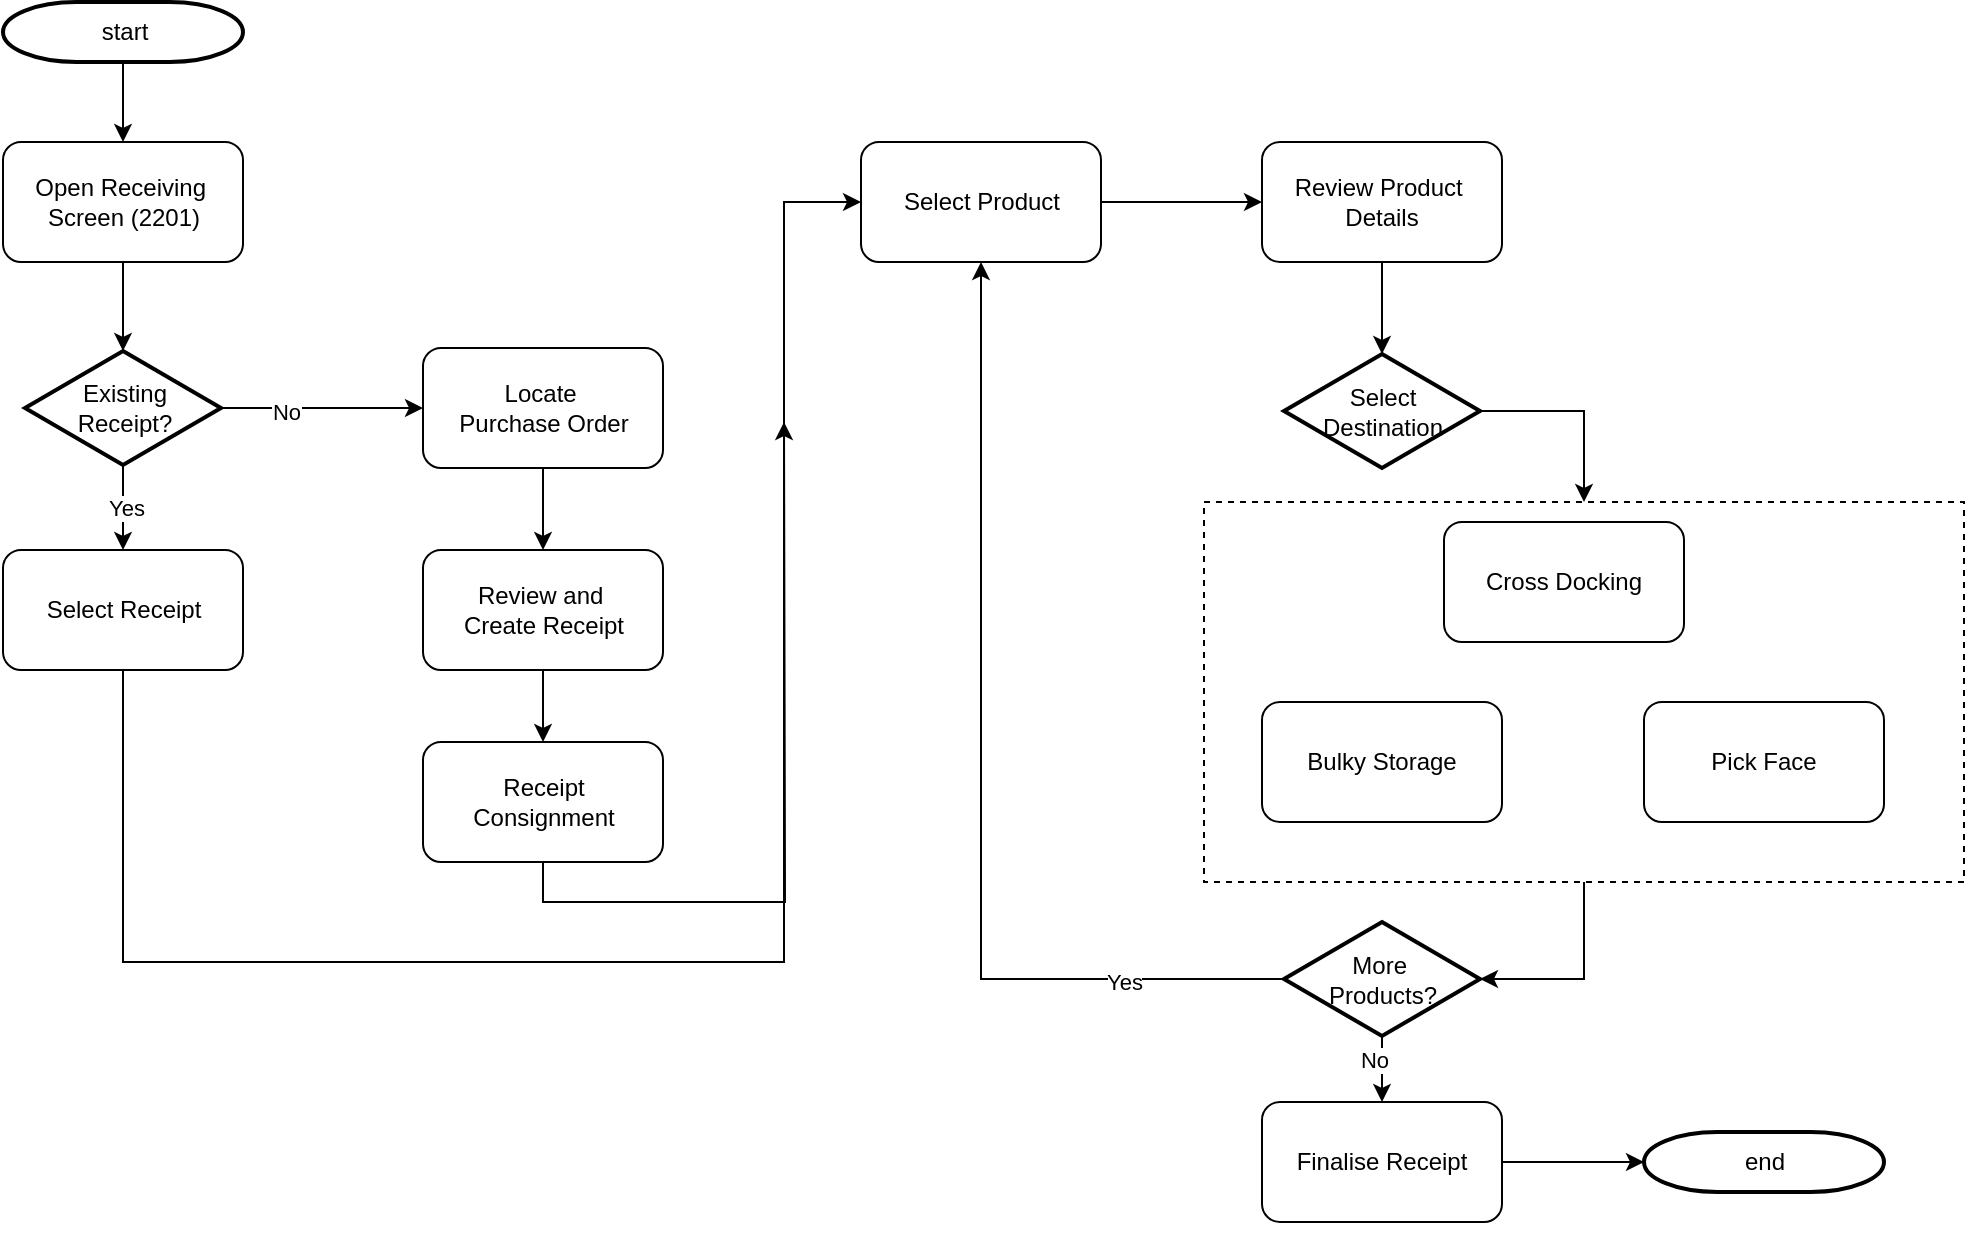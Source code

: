 <mxfile version="25.0.3">
  <diagram id="6a731a19-8d31-9384-78a2-239565b7b9f0" name="Page-1">
    <mxGraphModel dx="2074" dy="1132" grid="1" gridSize="10" guides="1" tooltips="1" connect="1" arrows="1" fold="1" page="1" pageScale="1" pageWidth="1169" pageHeight="827" background="none" math="0" shadow="0">
      <root>
        <mxCell id="0" />
        <mxCell id="1" parent="0" />
        <mxCell id="FllbzKFlJK6ehd7ZULbo-95" value="" style="edgeStyle=orthogonalEdgeStyle;rounded=0;orthogonalLoop=1;jettySize=auto;html=1;" edge="1" parent="1" source="2" target="FllbzKFlJK6ehd7ZULbo-77">
          <mxGeometry relative="1" as="geometry" />
        </mxCell>
        <mxCell id="2" value="start" style="shape=mxgraph.flowchart.terminator;strokeWidth=2;gradientColor=none;gradientDirection=north;fontStyle=0;html=1;" parent="1" vertex="1">
          <mxGeometry x="59.5" y="60" width="120" height="30" as="geometry" />
        </mxCell>
        <mxCell id="FllbzKFlJK6ehd7ZULbo-97" value="" style="edgeStyle=orthogonalEdgeStyle;rounded=0;orthogonalLoop=1;jettySize=auto;html=1;" edge="1" parent="1" source="FllbzKFlJK6ehd7ZULbo-56" target="FllbzKFlJK6ehd7ZULbo-81">
          <mxGeometry relative="1" as="geometry" />
        </mxCell>
        <mxCell id="FllbzKFlJK6ehd7ZULbo-119" value="Yes" style="edgeLabel;html=1;align=center;verticalAlign=middle;resizable=0;points=[];" vertex="1" connectable="0" parent="FllbzKFlJK6ehd7ZULbo-97">
          <mxGeometry x="-0.035" y="1" relative="1" as="geometry">
            <mxPoint y="1" as="offset" />
          </mxGeometry>
        </mxCell>
        <mxCell id="FllbzKFlJK6ehd7ZULbo-98" value="" style="edgeStyle=orthogonalEdgeStyle;rounded=0;orthogonalLoop=1;jettySize=auto;html=1;" edge="1" parent="1" source="FllbzKFlJK6ehd7ZULbo-56" target="FllbzKFlJK6ehd7ZULbo-80">
          <mxGeometry relative="1" as="geometry" />
        </mxCell>
        <mxCell id="FllbzKFlJK6ehd7ZULbo-118" value="No" style="edgeLabel;html=1;align=center;verticalAlign=middle;resizable=0;points=[];" vertex="1" connectable="0" parent="FllbzKFlJK6ehd7ZULbo-98">
          <mxGeometry x="-0.356" y="-2" relative="1" as="geometry">
            <mxPoint as="offset" />
          </mxGeometry>
        </mxCell>
        <mxCell id="FllbzKFlJK6ehd7ZULbo-56" value="Existing&lt;div&gt;Receipt?&lt;/div&gt;" style="shape=mxgraph.flowchart.decision;strokeWidth=2;gradientColor=none;gradientDirection=north;fontStyle=0;html=1;" vertex="1" parent="1">
          <mxGeometry x="70.5" y="234.5" width="98" height="57" as="geometry" />
        </mxCell>
        <mxCell id="FllbzKFlJK6ehd7ZULbo-113" style="edgeStyle=orthogonalEdgeStyle;rounded=0;orthogonalLoop=1;jettySize=auto;html=1;exitX=1;exitY=0.5;exitDx=0;exitDy=0;exitPerimeter=0;" edge="1" parent="1" source="FllbzKFlJK6ehd7ZULbo-64" target="FllbzKFlJK6ehd7ZULbo-112">
          <mxGeometry relative="1" as="geometry" />
        </mxCell>
        <mxCell id="FllbzKFlJK6ehd7ZULbo-64" value="Select&lt;div&gt;Destination&lt;/div&gt;" style="shape=mxgraph.flowchart.decision;strokeWidth=2;gradientColor=none;gradientDirection=north;fontStyle=0;html=1;" vertex="1" parent="1">
          <mxGeometry x="700" y="236" width="98" height="57" as="geometry" />
        </mxCell>
        <mxCell id="FllbzKFlJK6ehd7ZULbo-71" value="end" style="shape=mxgraph.flowchart.terminator;strokeWidth=2;gradientColor=none;gradientDirection=north;fontStyle=0;html=1;" vertex="1" parent="1">
          <mxGeometry x="880" y="625" width="120" height="30" as="geometry" />
        </mxCell>
        <mxCell id="FllbzKFlJK6ehd7ZULbo-96" value="" style="edgeStyle=orthogonalEdgeStyle;rounded=0;orthogonalLoop=1;jettySize=auto;html=1;" edge="1" parent="1" source="FllbzKFlJK6ehd7ZULbo-77" target="FllbzKFlJK6ehd7ZULbo-56">
          <mxGeometry relative="1" as="geometry" />
        </mxCell>
        <mxCell id="FllbzKFlJK6ehd7ZULbo-77" value="&lt;span style=&quot;text-wrap-mode: nowrap;&quot;&gt;Open Receiving&amp;nbsp;&lt;/span&gt;&lt;div style=&quot;text-wrap-mode: nowrap;&quot;&gt;Screen (2201)&lt;/div&gt;" style="rounded=1;whiteSpace=wrap;html=1;" vertex="1" parent="1">
          <mxGeometry x="59.5" y="130" width="120" height="60" as="geometry" />
        </mxCell>
        <mxCell id="FllbzKFlJK6ehd7ZULbo-107" style="edgeStyle=orthogonalEdgeStyle;rounded=0;orthogonalLoop=1;jettySize=auto;html=1;exitX=0.5;exitY=1;exitDx=0;exitDy=0;" edge="1" parent="1" source="FllbzKFlJK6ehd7ZULbo-78">
          <mxGeometry relative="1" as="geometry">
            <mxPoint x="450" y="270" as="targetPoint" />
          </mxGeometry>
        </mxCell>
        <mxCell id="FllbzKFlJK6ehd7ZULbo-78" value="&lt;span style=&quot;text-wrap-mode: nowrap;&quot;&gt;Receipt&lt;/span&gt;&lt;div style=&quot;text-wrap-mode: nowrap;&quot;&gt;Consignment&lt;/div&gt;" style="rounded=1;whiteSpace=wrap;html=1;" vertex="1" parent="1">
          <mxGeometry x="269.5" y="430" width="120" height="60" as="geometry" />
        </mxCell>
        <mxCell id="FllbzKFlJK6ehd7ZULbo-100" value="" style="edgeStyle=orthogonalEdgeStyle;rounded=0;orthogonalLoop=1;jettySize=auto;html=1;" edge="1" parent="1" source="FllbzKFlJK6ehd7ZULbo-79" target="FllbzKFlJK6ehd7ZULbo-78">
          <mxGeometry relative="1" as="geometry" />
        </mxCell>
        <mxCell id="FllbzKFlJK6ehd7ZULbo-79" value="&lt;span style=&quot;text-wrap-mode: nowrap;&quot;&gt;Review and&amp;nbsp;&lt;/span&gt;&lt;div style=&quot;text-wrap-mode: nowrap;&quot;&gt;Create Receipt&lt;/div&gt;" style="rounded=1;whiteSpace=wrap;html=1;" vertex="1" parent="1">
          <mxGeometry x="269.5" y="334" width="120" height="60" as="geometry" />
        </mxCell>
        <mxCell id="FllbzKFlJK6ehd7ZULbo-99" value="" style="edgeStyle=orthogonalEdgeStyle;rounded=0;orthogonalLoop=1;jettySize=auto;html=1;" edge="1" parent="1" source="FllbzKFlJK6ehd7ZULbo-80" target="FllbzKFlJK6ehd7ZULbo-79">
          <mxGeometry relative="1" as="geometry" />
        </mxCell>
        <mxCell id="FllbzKFlJK6ehd7ZULbo-80" value="&lt;span style=&quot;text-wrap-mode: nowrap;&quot;&gt;Locate&amp;nbsp;&lt;/span&gt;&lt;div style=&quot;text-wrap-mode: nowrap;&quot;&gt;Purchase Order&lt;/div&gt;" style="rounded=1;whiteSpace=wrap;html=1;" vertex="1" parent="1">
          <mxGeometry x="269.5" y="233" width="120" height="60" as="geometry" />
        </mxCell>
        <mxCell id="FllbzKFlJK6ehd7ZULbo-106" style="edgeStyle=orthogonalEdgeStyle;rounded=0;orthogonalLoop=1;jettySize=auto;html=1;exitX=0.5;exitY=1;exitDx=0;exitDy=0;entryX=0;entryY=0.5;entryDx=0;entryDy=0;" edge="1" parent="1" source="FllbzKFlJK6ehd7ZULbo-81" target="FllbzKFlJK6ehd7ZULbo-89">
          <mxGeometry relative="1" as="geometry">
            <Array as="points">
              <mxPoint x="120" y="540" />
              <mxPoint x="450" y="540" />
              <mxPoint x="450" y="160" />
            </Array>
          </mxGeometry>
        </mxCell>
        <mxCell id="FllbzKFlJK6ehd7ZULbo-81" value="&lt;span style=&quot;text-wrap-mode: nowrap;&quot;&gt;Select Receipt&lt;/span&gt;" style="rounded=1;whiteSpace=wrap;html=1;" vertex="1" parent="1">
          <mxGeometry x="59.5" y="334" width="120" height="60" as="geometry" />
        </mxCell>
        <mxCell id="FllbzKFlJK6ehd7ZULbo-120" style="edgeStyle=orthogonalEdgeStyle;rounded=0;orthogonalLoop=1;jettySize=auto;html=1;exitX=1;exitY=0.5;exitDx=0;exitDy=0;" edge="1" parent="1" source="FllbzKFlJK6ehd7ZULbo-83" target="FllbzKFlJK6ehd7ZULbo-71">
          <mxGeometry relative="1" as="geometry" />
        </mxCell>
        <mxCell id="FllbzKFlJK6ehd7ZULbo-83" value="&lt;span style=&quot;text-wrap-mode: nowrap;&quot;&gt;Finalise Receipt&lt;/span&gt;" style="rounded=1;whiteSpace=wrap;html=1;" vertex="1" parent="1">
          <mxGeometry x="689" y="610" width="120" height="60" as="geometry" />
        </mxCell>
        <mxCell id="FllbzKFlJK6ehd7ZULbo-84" value="&lt;span style=&quot;text-wrap-mode: nowrap;&quot;&gt;Bulky Storage&lt;/span&gt;" style="rounded=1;whiteSpace=wrap;html=1;" vertex="1" parent="1">
          <mxGeometry x="689" y="410" width="120" height="60" as="geometry" />
        </mxCell>
        <mxCell id="FllbzKFlJK6ehd7ZULbo-86" value="&lt;span style=&quot;text-wrap-mode: nowrap;&quot;&gt;Pick Face&lt;/span&gt;" style="rounded=1;whiteSpace=wrap;html=1;" vertex="1" parent="1">
          <mxGeometry x="880" y="410" width="120" height="60" as="geometry" />
        </mxCell>
        <mxCell id="FllbzKFlJK6ehd7ZULbo-87" value="&lt;span style=&quot;text-wrap-mode: nowrap;&quot;&gt;Cross Docking&lt;/span&gt;" style="rounded=1;whiteSpace=wrap;html=1;" vertex="1" parent="1">
          <mxGeometry x="780" y="320" width="120" height="60" as="geometry" />
        </mxCell>
        <mxCell id="FllbzKFlJK6ehd7ZULbo-102" value="" style="edgeStyle=orthogonalEdgeStyle;rounded=0;orthogonalLoop=1;jettySize=auto;html=1;" edge="1" parent="1" source="FllbzKFlJK6ehd7ZULbo-88" target="FllbzKFlJK6ehd7ZULbo-64">
          <mxGeometry relative="1" as="geometry" />
        </mxCell>
        <mxCell id="FllbzKFlJK6ehd7ZULbo-88" value="&lt;span style=&quot;text-wrap-mode: nowrap;&quot;&gt;Review Product&amp;nbsp;&lt;/span&gt;&lt;div style=&quot;text-wrap-mode: nowrap;&quot;&gt;Details&lt;/div&gt;" style="rounded=1;whiteSpace=wrap;html=1;" vertex="1" parent="1">
          <mxGeometry x="689" y="130" width="120" height="60" as="geometry" />
        </mxCell>
        <mxCell id="FllbzKFlJK6ehd7ZULbo-101" value="" style="edgeStyle=orthogonalEdgeStyle;rounded=0;orthogonalLoop=1;jettySize=auto;html=1;" edge="1" parent="1" source="FllbzKFlJK6ehd7ZULbo-89" target="FllbzKFlJK6ehd7ZULbo-88">
          <mxGeometry relative="1" as="geometry" />
        </mxCell>
        <mxCell id="FllbzKFlJK6ehd7ZULbo-89" value="&lt;span style=&quot;text-wrap-mode: nowrap;&quot;&gt;Select Product&lt;/span&gt;" style="rounded=1;whiteSpace=wrap;html=1;" vertex="1" parent="1">
          <mxGeometry x="488.5" y="130" width="120" height="60" as="geometry" />
        </mxCell>
        <mxCell id="FllbzKFlJK6ehd7ZULbo-92" style="edgeStyle=orthogonalEdgeStyle;rounded=0;orthogonalLoop=1;jettySize=auto;html=1;exitX=0.5;exitY=1;exitDx=0;exitDy=0;" edge="1" parent="1" source="FllbzKFlJK6ehd7ZULbo-83" target="FllbzKFlJK6ehd7ZULbo-83">
          <mxGeometry relative="1" as="geometry" />
        </mxCell>
        <mxCell id="FllbzKFlJK6ehd7ZULbo-104" value="" style="edgeStyle=orthogonalEdgeStyle;rounded=0;orthogonalLoop=1;jettySize=auto;html=1;" edge="1" parent="1" source="FllbzKFlJK6ehd7ZULbo-94" target="FllbzKFlJK6ehd7ZULbo-83">
          <mxGeometry relative="1" as="geometry" />
        </mxCell>
        <mxCell id="FllbzKFlJK6ehd7ZULbo-115" value="No" style="edgeLabel;html=1;align=center;verticalAlign=middle;resizable=0;points=[];" vertex="1" connectable="0" parent="FllbzKFlJK6ehd7ZULbo-104">
          <mxGeometry x="-0.489" y="-4" relative="1" as="geometry">
            <mxPoint as="offset" />
          </mxGeometry>
        </mxCell>
        <mxCell id="FllbzKFlJK6ehd7ZULbo-105" style="edgeStyle=orthogonalEdgeStyle;rounded=0;orthogonalLoop=1;jettySize=auto;html=1;exitX=0;exitY=0.5;exitDx=0;exitDy=0;exitPerimeter=0;entryX=0.5;entryY=1;entryDx=0;entryDy=0;" edge="1" parent="1" source="FllbzKFlJK6ehd7ZULbo-94" target="FllbzKFlJK6ehd7ZULbo-89">
          <mxGeometry relative="1" as="geometry" />
        </mxCell>
        <mxCell id="FllbzKFlJK6ehd7ZULbo-117" value="Yes" style="edgeLabel;html=1;align=center;verticalAlign=middle;resizable=0;points=[];" vertex="1" connectable="0" parent="FllbzKFlJK6ehd7ZULbo-105">
          <mxGeometry x="-0.686" y="1" relative="1" as="geometry">
            <mxPoint as="offset" />
          </mxGeometry>
        </mxCell>
        <mxCell id="FllbzKFlJK6ehd7ZULbo-94" value="More&amp;nbsp;&lt;div&gt;Products?&lt;/div&gt;" style="shape=mxgraph.flowchart.decision;strokeWidth=2;gradientColor=none;gradientDirection=north;fontStyle=0;html=1;" vertex="1" parent="1">
          <mxGeometry x="700" y="520" width="98" height="57" as="geometry" />
        </mxCell>
        <mxCell id="FllbzKFlJK6ehd7ZULbo-112" value="" style="rounded=0;whiteSpace=wrap;html=1;fillColor=none;dashed=1;" vertex="1" parent="1">
          <mxGeometry x="660" y="310" width="380" height="190" as="geometry" />
        </mxCell>
        <mxCell id="FllbzKFlJK6ehd7ZULbo-114" style="edgeStyle=orthogonalEdgeStyle;rounded=0;orthogonalLoop=1;jettySize=auto;html=1;exitX=0.5;exitY=1;exitDx=0;exitDy=0;entryX=1;entryY=0.5;entryDx=0;entryDy=0;entryPerimeter=0;" edge="1" parent="1" source="FllbzKFlJK6ehd7ZULbo-112" target="FllbzKFlJK6ehd7ZULbo-94">
          <mxGeometry relative="1" as="geometry" />
        </mxCell>
      </root>
    </mxGraphModel>
  </diagram>
</mxfile>
